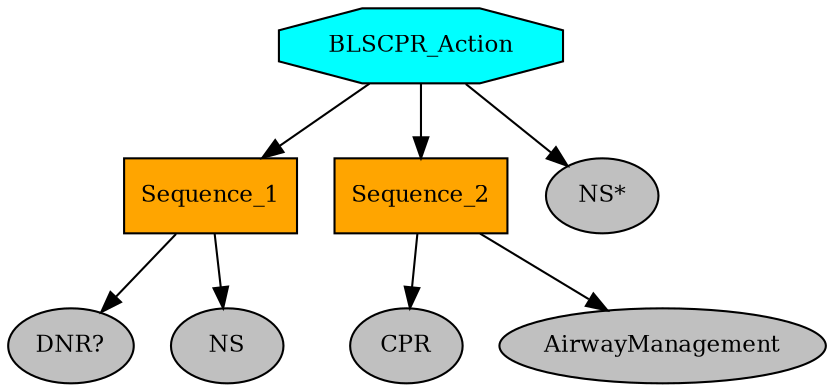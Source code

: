 digraph blscpr_action {
graph [fontname="times-roman"];
node [fontname="times-roman"];
edge [fontname="times-roman"];
BLSCPR_Action [fontcolor=black, shape=octagon, fontsize=11, style=filled, fillcolor=cyan];
Sequence_1 [fontcolor=black, shape=box, fontsize=11, style=filled, fillcolor=orange];
BLSCPR_Action -> Sequence_1;
"DNR?" [fontcolor=black, shape=ellipse, fontsize=11, style=filled, fillcolor=gray];
Sequence_1 -> "DNR?";
NS [fontcolor=black, shape=ellipse, fontsize=11, style=filled, fillcolor=gray];
Sequence_1 -> NS;
Sequence_2 [fontcolor=black, shape=box, fontsize=11, style=filled, fillcolor=orange];
BLSCPR_Action -> Sequence_2;
CPR [fontcolor=black, shape=ellipse, fontsize=11, style=filled, fillcolor=gray];
Sequence_2 -> CPR;
AirwayManagement [fontcolor=black, shape=ellipse, fontsize=11, style=filled, fillcolor=gray];
Sequence_2 -> AirwayManagement;
"NS*" [fontcolor=black, shape=ellipse, fontsize=11, style=filled, fillcolor=gray];
BLSCPR_Action -> "NS*";
}
